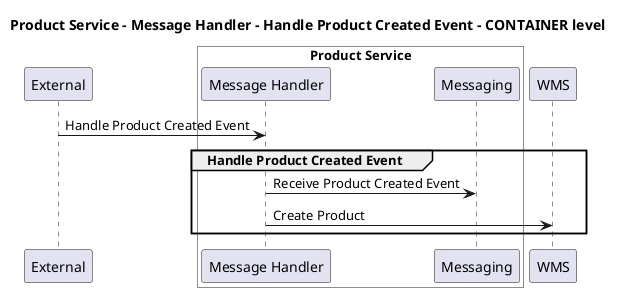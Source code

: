 @startuml

title Product Service - Message Handler - Handle Product Created Event - CONTAINER level

participant "External" as C4InterFlow.SoftwareSystems.ExternalSystem

box "Product Service" #White
    participant "Message Handler" as ECommercePlatform.SoftwareSystems.ProductService.Containers.MessageHandler
    participant "Messaging" as ECommercePlatform.SoftwareSystems.ProductService.Containers.Messaging
end box

participant "WMS" as ECommercePlatform.SoftwareSystems.WMS

C4InterFlow.SoftwareSystems.ExternalSystem -> ECommercePlatform.SoftwareSystems.ProductService.Containers.MessageHandler : Handle Product Created Event
group Handle Product Created Event
ECommercePlatform.SoftwareSystems.ProductService.Containers.MessageHandler -> ECommercePlatform.SoftwareSystems.ProductService.Containers.Messaging : Receive Product Created Event
ECommercePlatform.SoftwareSystems.ProductService.Containers.MessageHandler -> ECommercePlatform.SoftwareSystems.WMS : Create Product
end


@enduml
